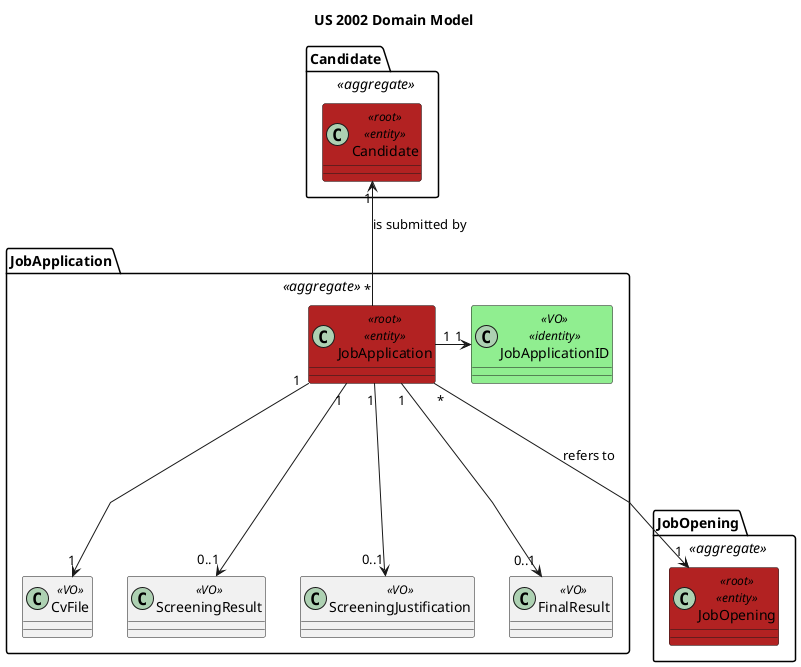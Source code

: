@startuml
title US 2002 Domain Model
skinparam linetype polyline

package JobApplication <<aggregate>> as ja{
    class JobApplicationID <<VO>> <<identity>> #back:lightgreen
    class JobApplication <<root>> <<entity>> #back:firebrick
    class CvFile <<VO>>
    class ScreeningResult <<VO>>
    class ScreeningJustification <<VO>>
    class FinalResult <<VO>>

    JobApplication "1"-> "1"JobApplicationID
    JobApplication "1"---> "1"CvFile
    JobApplication "1"---> "0..1"ScreeningResult
    JobApplication "1"---> "0..1"ScreeningJustification
    JobApplication "1"---> "0..1"FinalResult
}

package JobOpening <<aggregate>> as jo {
    class JobOpening <<root>><<entity>> #back:firebrick
}

package Candidate <<aggregate>> as ca {
    class Candidate <<root>> <<entity>> #back:firebrick
}

JobApplication "*" ---> "1" JobOpening : refers to
Candidate"1" <-- "*" JobApplication: is submitted by

@enduml